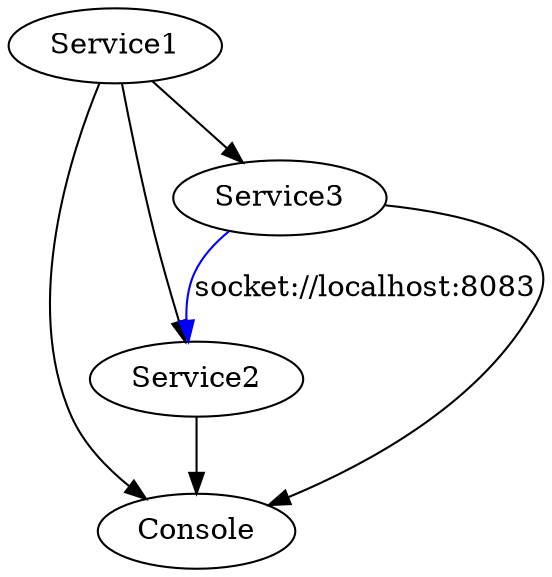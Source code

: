 digraph G {
	Service1 -> Service2; 
	Service1 -> Console; 
	Service1 -> Service3; 
	Service2 -> Console; 
	Service3 -> Console; 
	Service3 -> Service2[ label= "socket://localhost:8083" color="blue"];
}
